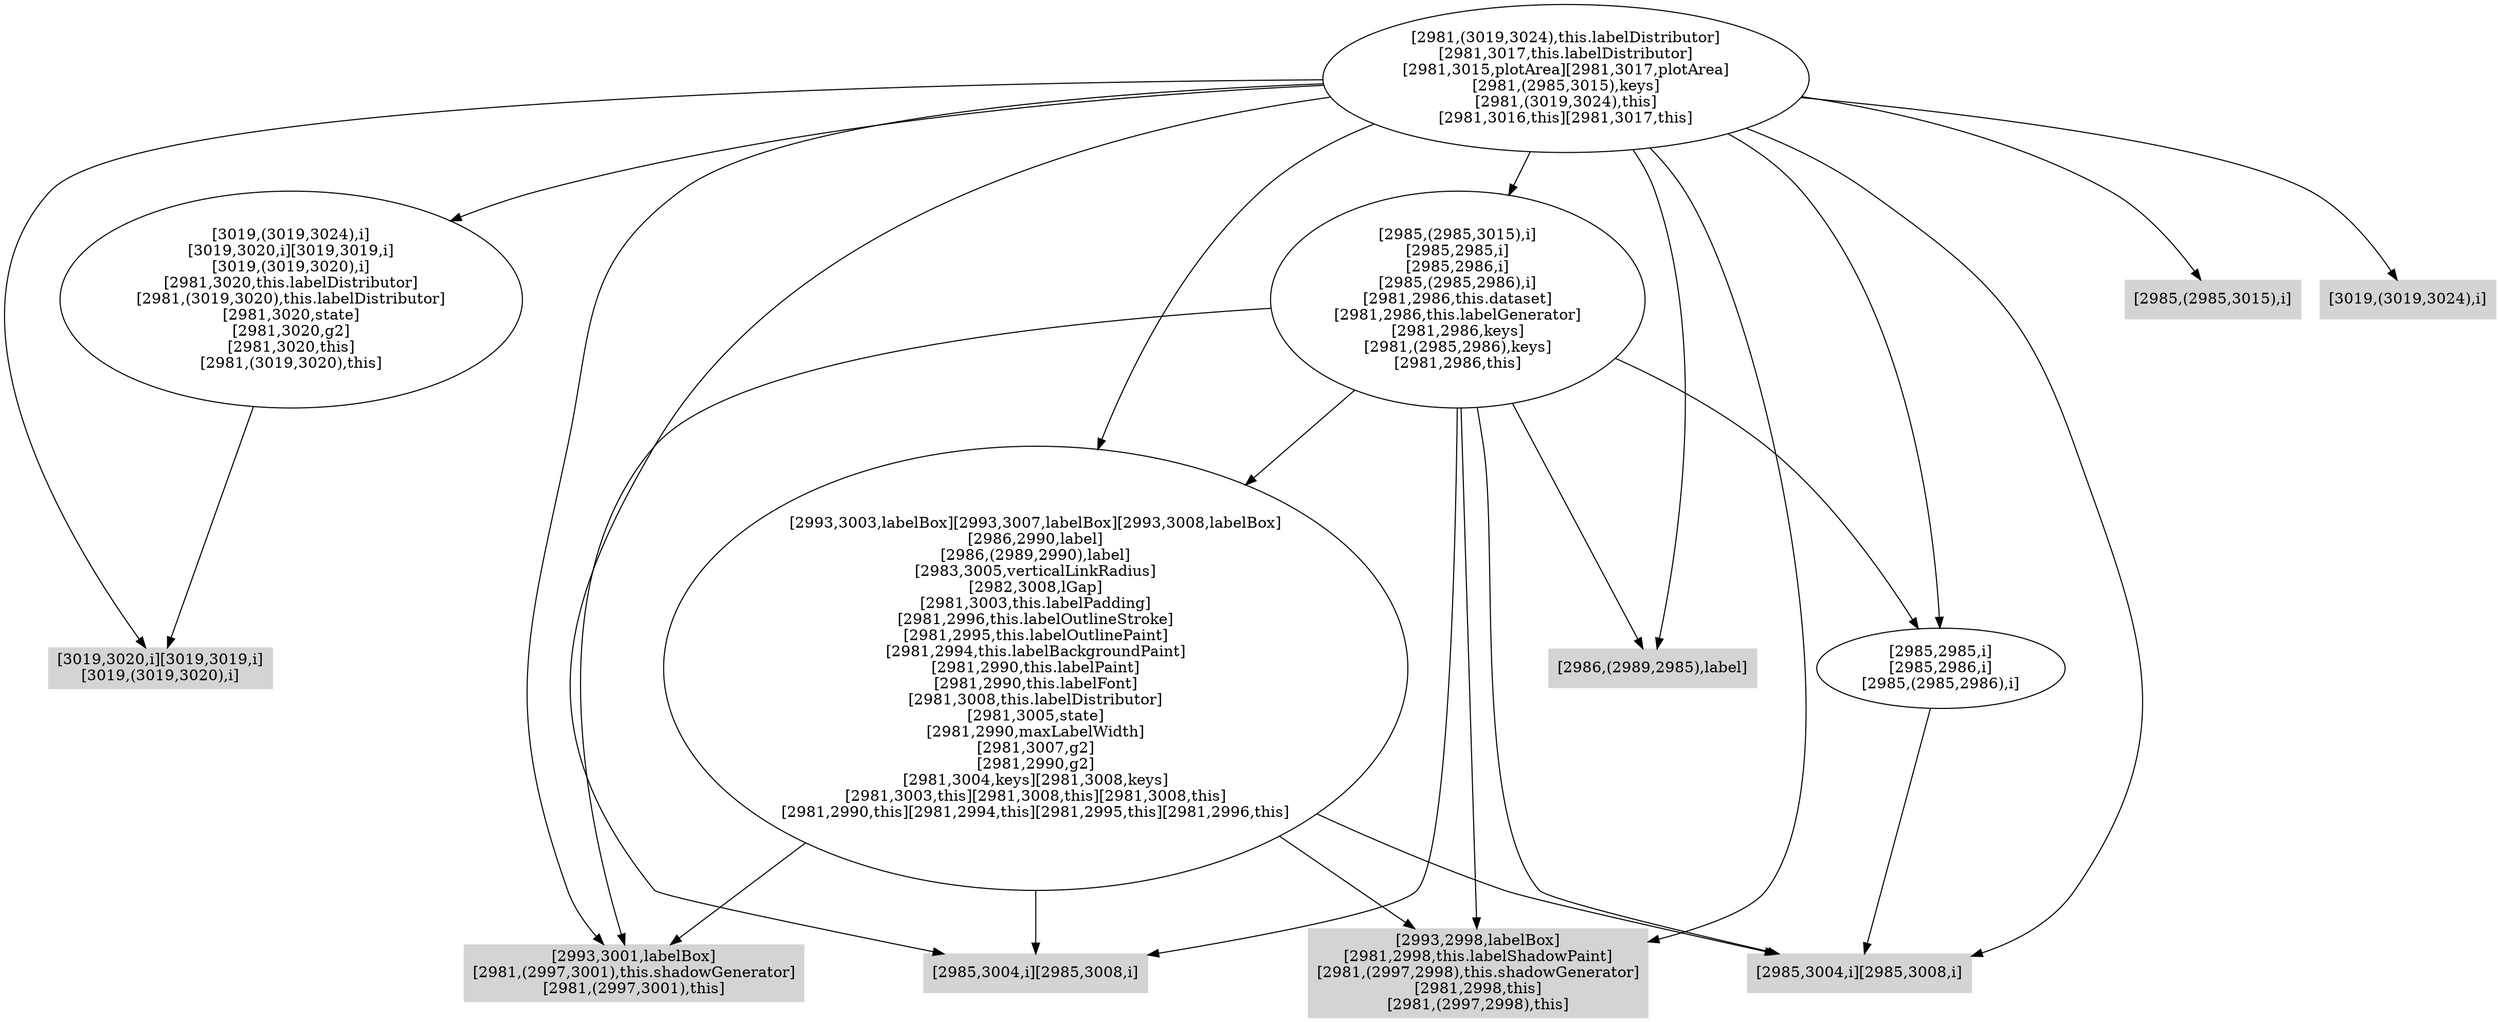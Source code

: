 digraph { 
4081 [shape=box,style=filled,color=".0 .0 .83",label="[3019,3020,i][3019,3019,i]\n[3019,(3019,3020),i]"];
4082 [label="[3019,(3019,3024),i]\n[3019,3020,i][3019,3019,i]\n[3019,(3019,3020),i]\n[2981,3020,this.labelDistributor]\n[2981,(3019,3020),this.labelDistributor]\n[2981,3020,state]\n[2981,3020,g2]\n[2981,3020,this]\n[2981,(3019,3020),this]"];
4083 [shape=box,style=filled,color=".0 .0 .83",label="[2993,2998,labelBox]\n[2981,2998,this.labelShadowPaint]\n[2981,(2997,2998),this.shadowGenerator]\n[2981,2998,this]\n[2981,(2997,2998),this]"];
4084 [shape=box,style=filled,color=".0 .0 .83",label="[2993,3001,labelBox]\n[2981,(2997,3001),this.shadowGenerator]\n[2981,(2997,3001),this]"];
4085 [shape=box,style=filled,color=".0 .0 .83",label="[2985,3004,i][2985,3008,i]"];
4086 [shape=box,style=filled,color=".0 .0 .83",label="[2985,3004,i][2985,3008,i]"];
4087 [label="[2993,3003,labelBox][2993,3007,labelBox][2993,3008,labelBox]\n[2986,2990,label]\n[2986,(2989,2990),label]\n[2983,3005,verticalLinkRadius]\n[2982,3008,lGap]\n[2981,3003,this.labelPadding]\n[2981,2996,this.labelOutlineStroke]\n[2981,2995,this.labelOutlinePaint]\n[2981,2994,this.labelBackgroundPaint]\n[2981,2990,this.labelPaint]\n[2981,2990,this.labelFont]\n[2981,3008,this.labelDistributor]\n[2981,3005,state]\n[2981,2990,maxLabelWidth]\n[2981,3007,g2]\n[2981,2990,g2]\n[2981,3004,keys][2981,3008,keys]\n[2981,3003,this][2981,3008,this][2981,3008,this]\n[2981,2990,this][2981,2994,this][2981,2995,this][2981,2996,this]"];
4088 [shape=box,style=filled,color=".0 .0 .83",label="[2986,(2989,2985),label]"];
4089 [label="[2985,2985,i]\n[2985,2986,i]\n[2985,(2985,2986),i]"];
4090 [label="[2985,(2985,3015),i]\n[2985,2985,i]\n[2985,2986,i]\n[2985,(2985,2986),i]\n[2981,2986,this.dataset]\n[2981,2986,this.labelGenerator]\n[2981,2986,keys]\n[2981,(2985,2986),keys]\n[2981,2986,this]"];
4091 [shape=box,style=filled,color=".0 .0 .83",label="[2985,(2985,3015),i]"];
4092 [shape=box,style=filled,color=".0 .0 .83",label="[3019,(3019,3024),i]"];
4093 [label="[2981,(3019,3024),this.labelDistributor]\n[2981,3017,this.labelDistributor]\n[2981,3015,plotArea][2981,3017,plotArea]\n[2981,(2985,3015),keys]\n[2981,(3019,3024),this]\n[2981,3016,this][2981,3017,this]"];
4082 -> 4081;
4087 -> 4083;
4087 -> 4084;
4087 -> 4085;
4087 -> 4086;
4089 -> 4086;
4090 -> 4083;
4090 -> 4084;
4090 -> 4085;
4090 -> 4086;
4090 -> 4087;
4090 -> 4088;
4090 -> 4089;
4093 -> 4081;
4093 -> 4082;
4093 -> 4083;
4093 -> 4084;
4093 -> 4085;
4093 -> 4086;
4093 -> 4087;
4093 -> 4088;
4093 -> 4089;
4093 -> 4090;
4093 -> 4091;
4093 -> 4092;
}